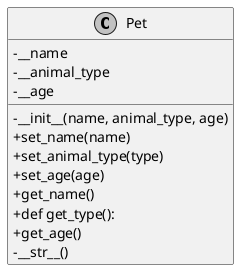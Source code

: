 @startuml

skinparam monochrome true

skinparam classAttributeIconSize 0


class Pet {
    -__name
    -__animal_type
    -__age

    -__init__(name, animal_type, age)
    +set_name(name)
    +set_animal_type(type)
    +set_age(age)
    +get_name()
    +def get_type():
    + get_age()
    -__str__()
}

@enduml